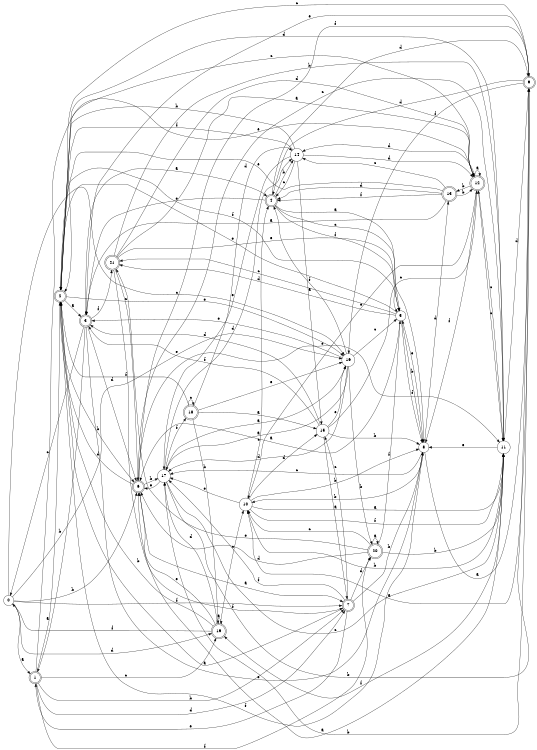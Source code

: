 digraph n18_8 {
__start0 [label="" shape="none"];

rankdir=LR;
size="8,5";

s0 [style="filled", color="black", fillcolor="white" shape="circle", label="0"];
s1 [style="rounded,filled", color="black", fillcolor="white" shape="doublecircle", label="1"];
s2 [style="rounded,filled", color="black", fillcolor="white" shape="doublecircle", label="2"];
s3 [style="rounded,filled", color="black", fillcolor="white" shape="doublecircle", label="3"];
s4 [style="rounded,filled", color="black", fillcolor="white" shape="doublecircle", label="4"];
s5 [style="filled", color="black", fillcolor="white" shape="circle", label="5"];
s6 [style="rounded,filled", color="black", fillcolor="white" shape="doublecircle", label="6"];
s7 [style="rounded,filled", color="black", fillcolor="white" shape="doublecircle", label="7"];
s8 [style="filled", color="black", fillcolor="white" shape="circle", label="8"];
s9 [style="rounded,filled", color="black", fillcolor="white" shape="doublecircle", label="9"];
s10 [style="filled", color="black", fillcolor="white" shape="circle", label="10"];
s11 [style="filled", color="black", fillcolor="white" shape="circle", label="11"];
s12 [style="rounded,filled", color="black", fillcolor="white" shape="doublecircle", label="12"];
s13 [style="rounded,filled", color="black", fillcolor="white" shape="doublecircle", label="13"];
s14 [style="filled", color="black", fillcolor="white" shape="circle", label="14"];
s15 [style="filled", color="black", fillcolor="white" shape="circle", label="15"];
s16 [style="filled", color="black", fillcolor="white" shape="circle", label="16"];
s17 [style="filled", color="black", fillcolor="white" shape="circle", label="17"];
s18 [style="rounded,filled", color="black", fillcolor="white" shape="doublecircle", label="18"];
s19 [style="rounded,filled", color="black", fillcolor="white" shape="doublecircle", label="19"];
s20 [style="rounded,filled", color="black", fillcolor="white" shape="doublecircle", label="20"];
s21 [style="rounded,filled", color="black", fillcolor="white" shape="doublecircle", label="21"];
s0 -> s1 [label="a"];
s0 -> s6 [label="b"];
s0 -> s16 [label="c"];
s0 -> s19 [label="d"];
s0 -> s16 [label="e"];
s0 -> s7 [label="f"];
s1 -> s2 [label="a"];
s1 -> s7 [label="b"];
s1 -> s19 [label="c"];
s1 -> s7 [label="d"];
s1 -> s12 [label="e"];
s1 -> s20 [label="f"];
s2 -> s3 [label="a"];
s2 -> s6 [label="b"];
s2 -> s12 [label="c"];
s2 -> s11 [label="d"];
s2 -> s16 [label="e"];
s2 -> s5 [label="f"];
s3 -> s4 [label="a"];
s3 -> s1 [label="b"];
s3 -> s0 [label="c"];
s3 -> s6 [label="d"];
s3 -> s8 [label="e"];
s3 -> s21 [label="f"];
s4 -> s5 [label="a"];
s4 -> s14 [label="b"];
s4 -> s5 [label="c"];
s4 -> s9 [label="d"];
s4 -> s3 [label="e"];
s4 -> s5 [label="f"];
s5 -> s6 [label="a"];
s5 -> s8 [label="b"];
s5 -> s21 [label="c"];
s5 -> s21 [label="d"];
s5 -> s2 [label="e"];
s5 -> s8 [label="f"];
s6 -> s7 [label="a"];
s6 -> s17 [label="b"];
s6 -> s11 [label="c"];
s6 -> s2 [label="d"];
s6 -> s11 [label="e"];
s6 -> s9 [label="f"];
s7 -> s2 [label="a"];
s7 -> s8 [label="b"];
s7 -> s15 [label="c"];
s7 -> s20 [label="d"];
s7 -> s1 [label="e"];
s7 -> s17 [label="f"];
s8 -> s9 [label="a"];
s8 -> s10 [label="b"];
s8 -> s17 [label="c"];
s8 -> s13 [label="d"];
s8 -> s5 [label="e"];
s8 -> s2 [label="f"];
s9 -> s10 [label="a"];
s9 -> s17 [label="b"];
s9 -> s2 [label="c"];
s9 -> s4 [label="d"];
s9 -> s3 [label="e"];
s9 -> s16 [label="f"];
s10 -> s11 [label="a"];
s10 -> s8 [label="b"];
s10 -> s4 [label="c"];
s10 -> s15 [label="d"];
s10 -> s17 [label="e"];
s10 -> s11 [label="f"];
s11 -> s6 [label="a"];
s11 -> s10 [label="b"];
s11 -> s12 [label="c"];
s11 -> s9 [label="d"];
s11 -> s8 [label="e"];
s11 -> s19 [label="f"];
s12 -> s12 [label="a"];
s12 -> s13 [label="b"];
s12 -> s11 [label="c"];
s12 -> s14 [label="d"];
s12 -> s10 [label="e"];
s12 -> s8 [label="f"];
s13 -> s3 [label="a"];
s13 -> s12 [label="b"];
s13 -> s14 [label="c"];
s13 -> s4 [label="d"];
s13 -> s2 [label="e"];
s13 -> s4 [label="f"];
s14 -> s15 [label="a"];
s14 -> s2 [label="b"];
s14 -> s4 [label="c"];
s14 -> s12 [label="d"];
s14 -> s17 [label="e"];
s14 -> s2 [label="f"];
s15 -> s7 [label="a"];
s15 -> s8 [label="b"];
s15 -> s12 [label="c"];
s15 -> s3 [label="d"];
s15 -> s16 [label="e"];
s15 -> s3 [label="f"];
s16 -> s17 [label="a"];
s16 -> s20 [label="b"];
s16 -> s5 [label="c"];
s16 -> s17 [label="d"];
s16 -> s3 [label="e"];
s16 -> s4 [label="f"];
s17 -> s16 [label="a"];
s17 -> s9 [label="b"];
s17 -> s11 [label="c"];
s17 -> s14 [label="d"];
s17 -> s6 [label="e"];
s17 -> s18 [label="f"];
s18 -> s15 [label="a"];
s18 -> s19 [label="b"];
s18 -> s18 [label="c"];
s18 -> s14 [label="d"];
s18 -> s16 [label="e"];
s18 -> s2 [label="f"];
s19 -> s19 [label="a"];
s19 -> s2 [label="b"];
s19 -> s10 [label="c"];
s19 -> s17 [label="d"];
s19 -> s6 [label="e"];
s19 -> s0 [label="f"];
s20 -> s20 [label="a"];
s20 -> s11 [label="b"];
s20 -> s10 [label="c"];
s20 -> s6 [label="d"];
s20 -> s21 [label="e"];
s20 -> s5 [label="f"];
s21 -> s12 [label="a"];
s21 -> s11 [label="b"];
s21 -> s6 [label="c"];
s21 -> s12 [label="d"];
s21 -> s8 [label="e"];
s21 -> s7 [label="f"];

}